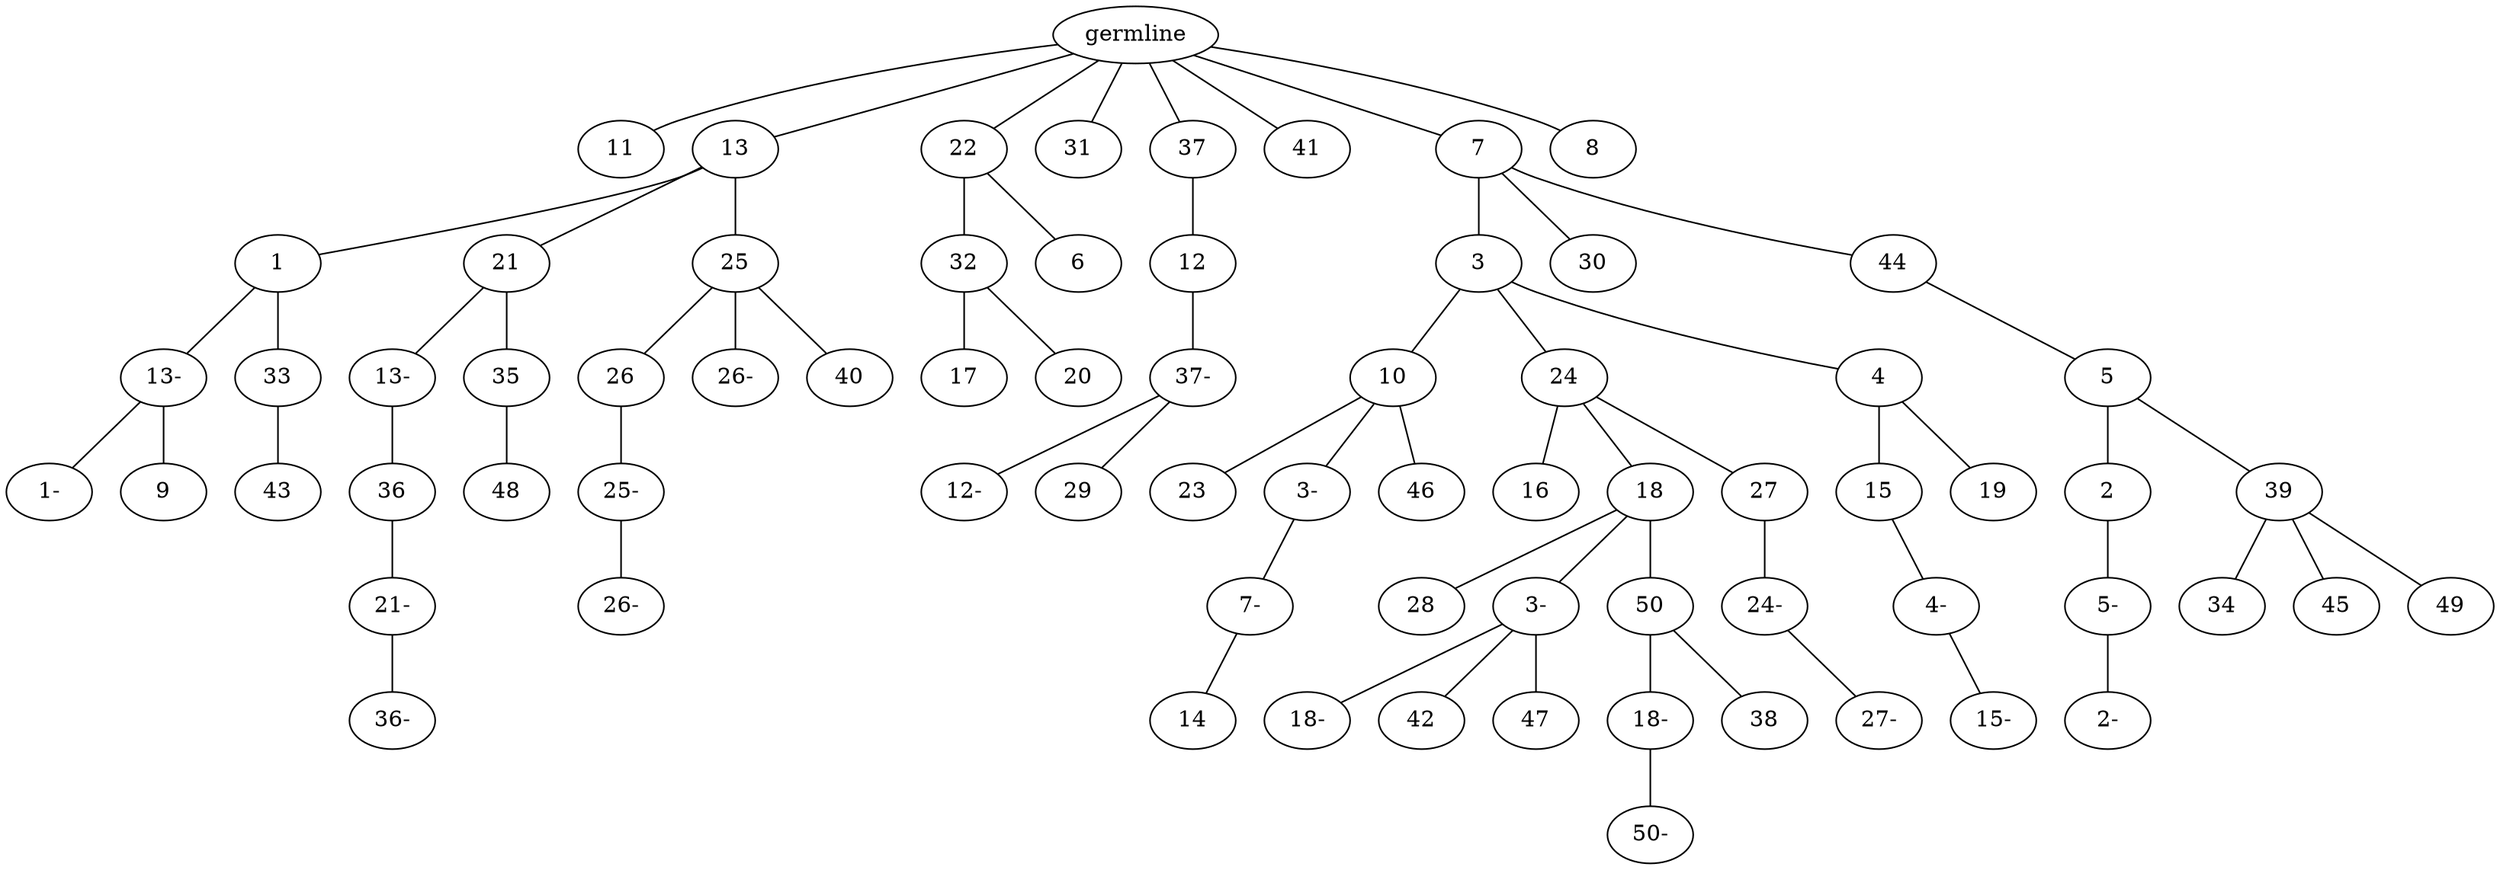 graph tree {
    "140500629457408" [label="germline"];
    "140500633137408" [label="11"];
    "140500633139808" [label="13"];
    "140500633139424" [label="1"];
    "140500633138416" [label="13-"];
    "140500633140912" [label="1-"];
    "140500633140816" [label="9"];
    "140500633140384" [label="33"];
    "140500626591648" [label="43"];
    "140500633139136" [label="21"];
    "140500633138752" [label="13-"];
    "140500633138800" [label="36"];
    "140500633141008" [label="21-"];
    "140500632899392" [label="36-"];
    "140500633140240" [label="35"];
    "140500633140720" [label="48"];
    "140500633140624" [label="25"];
    "140500632897616" [label="26"];
    "140500632899344" [label="25-"];
    "140500632898096" [label="26-"];
    "140500632898240" [label="26-"];
    "140500632898768" [label="40"];
    "140500633141200" [label="22"];
    "140500632897184" [label="32"];
    "140500632897472" [label="17"];
    "140500632896320" [label="20"];
    "140500632899248" [label="6"];
    "140500633139472" [label="31"];
    "140500632895984" [label="37"];
    "140500632899008" [label="12"];
    "140500632897952" [label="37-"];
    "140500632897904" [label="12-"];
    "140500632898048" [label="29"];
    "140500632897232" [label="41"];
    "140500632898576" [label="7"];
    "140500632898624" [label="3"];
    "140500632898192" [label="10"];
    "140500632896368" [label="23"];
    "140500635290304" [label="3-"];
    "140500635291024" [label="7-"];
    "140500635288960" [label="14"];
    "140500635290832" [label="46"];
    "140500632898288" [label="24"];
    "140500635289968" [label="16"];
    "140500635291312" [label="18"];
    "140500635291264" [label="28"];
    "140500635290976" [label="3-"];
    "140500635290064" [label="18-"];
    "140500635289728" [label="42"];
    "140500635288720" [label="47"];
    "140500635288576" [label="50"];
    "140500635289440" [label="18-"];
    "140500636387984" [label="50-"];
    "140500636388512" [label="38"];
    "140500635290256" [label="27"];
    "140500636388224" [label="24-"];
    "140500636387216" [label="27-"];
    "140500635291456" [label="4"];
    "140500636386592" [label="15"];
    "140500636388944" [label="4-"];
    "140500636386400" [label="15-"];
    "140500636387408" [label="19"];
    "140500632896656" [label="30"];
    "140500635290352" [label="44"];
    "140500636388608" [label="5"];
    "140500636387648" [label="2"];
    "140500636388752" [label="5-"];
    "140500636389328" [label="2-"];
    "140500636386064" [label="39"];
    "140500636386304" [label="34"];
    "140500636386784" [label="45"];
    "140500636387360" [label="49"];
    "140500617750560" [label="8"];
    "140500629457408" -- "140500633137408";
    "140500629457408" -- "140500633139808";
    "140500629457408" -- "140500633141200";
    "140500629457408" -- "140500633139472";
    "140500629457408" -- "140500632895984";
    "140500629457408" -- "140500632897232";
    "140500629457408" -- "140500632898576";
    "140500629457408" -- "140500617750560";
    "140500633139808" -- "140500633139424";
    "140500633139808" -- "140500633139136";
    "140500633139808" -- "140500633140624";
    "140500633139424" -- "140500633138416";
    "140500633139424" -- "140500633140384";
    "140500633138416" -- "140500633140912";
    "140500633138416" -- "140500633140816";
    "140500633140384" -- "140500626591648";
    "140500633139136" -- "140500633138752";
    "140500633139136" -- "140500633140240";
    "140500633138752" -- "140500633138800";
    "140500633138800" -- "140500633141008";
    "140500633141008" -- "140500632899392";
    "140500633140240" -- "140500633140720";
    "140500633140624" -- "140500632897616";
    "140500633140624" -- "140500632898240";
    "140500633140624" -- "140500632898768";
    "140500632897616" -- "140500632899344";
    "140500632899344" -- "140500632898096";
    "140500633141200" -- "140500632897184";
    "140500633141200" -- "140500632899248";
    "140500632897184" -- "140500632897472";
    "140500632897184" -- "140500632896320";
    "140500632895984" -- "140500632899008";
    "140500632899008" -- "140500632897952";
    "140500632897952" -- "140500632897904";
    "140500632897952" -- "140500632898048";
    "140500632898576" -- "140500632898624";
    "140500632898576" -- "140500632896656";
    "140500632898576" -- "140500635290352";
    "140500632898624" -- "140500632898192";
    "140500632898624" -- "140500632898288";
    "140500632898624" -- "140500635291456";
    "140500632898192" -- "140500632896368";
    "140500632898192" -- "140500635290304";
    "140500632898192" -- "140500635290832";
    "140500635290304" -- "140500635291024";
    "140500635291024" -- "140500635288960";
    "140500632898288" -- "140500635289968";
    "140500632898288" -- "140500635291312";
    "140500632898288" -- "140500635290256";
    "140500635291312" -- "140500635291264";
    "140500635291312" -- "140500635290976";
    "140500635291312" -- "140500635288576";
    "140500635290976" -- "140500635290064";
    "140500635290976" -- "140500635289728";
    "140500635290976" -- "140500635288720";
    "140500635288576" -- "140500635289440";
    "140500635288576" -- "140500636388512";
    "140500635289440" -- "140500636387984";
    "140500635290256" -- "140500636388224";
    "140500636388224" -- "140500636387216";
    "140500635291456" -- "140500636386592";
    "140500635291456" -- "140500636387408";
    "140500636386592" -- "140500636388944";
    "140500636388944" -- "140500636386400";
    "140500635290352" -- "140500636388608";
    "140500636388608" -- "140500636387648";
    "140500636388608" -- "140500636386064";
    "140500636387648" -- "140500636388752";
    "140500636388752" -- "140500636389328";
    "140500636386064" -- "140500636386304";
    "140500636386064" -- "140500636386784";
    "140500636386064" -- "140500636387360";
}
